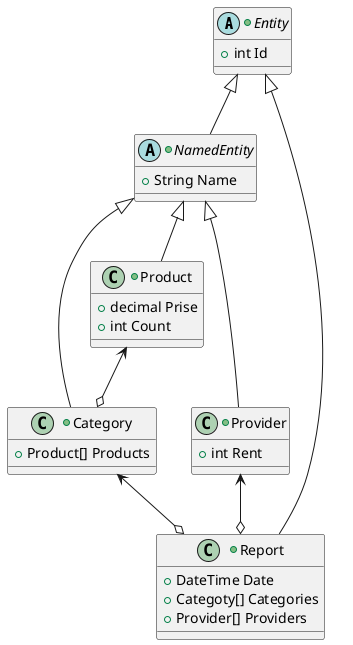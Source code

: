 @startuml

+abstract class Entity{
    +int Id
}

+abstract class NamedEntity extends Entity{
    +String Name
}

+class Report extends Entity{
    +DateTime Date
    +Categoty[] Categories
    +Provider[] Providers
}

+class Category extends NamedEntity{
    +Product[] Products
}

+class Product extends NamedEntity{
    +decimal Prise
    +int Count
}

+class Provider extends NamedEntity{
    +int Rent
}

Category <--o Report
Provider <--o Report
Product <--o Category

@enduml